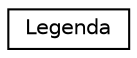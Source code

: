 digraph "Representação gráfica da hiearquia da classe"
{
  edge [fontname="Helvetica",fontsize="10",labelfontname="Helvetica",labelfontsize="10"];
  node [fontname="Helvetica",fontsize="10",shape=record];
  rankdir="LR";
  Node0 [label="Legenda",height=0.2,width=0.4,color="black", fillcolor="white", style="filled",URL="$class_legenda.html"];
}
